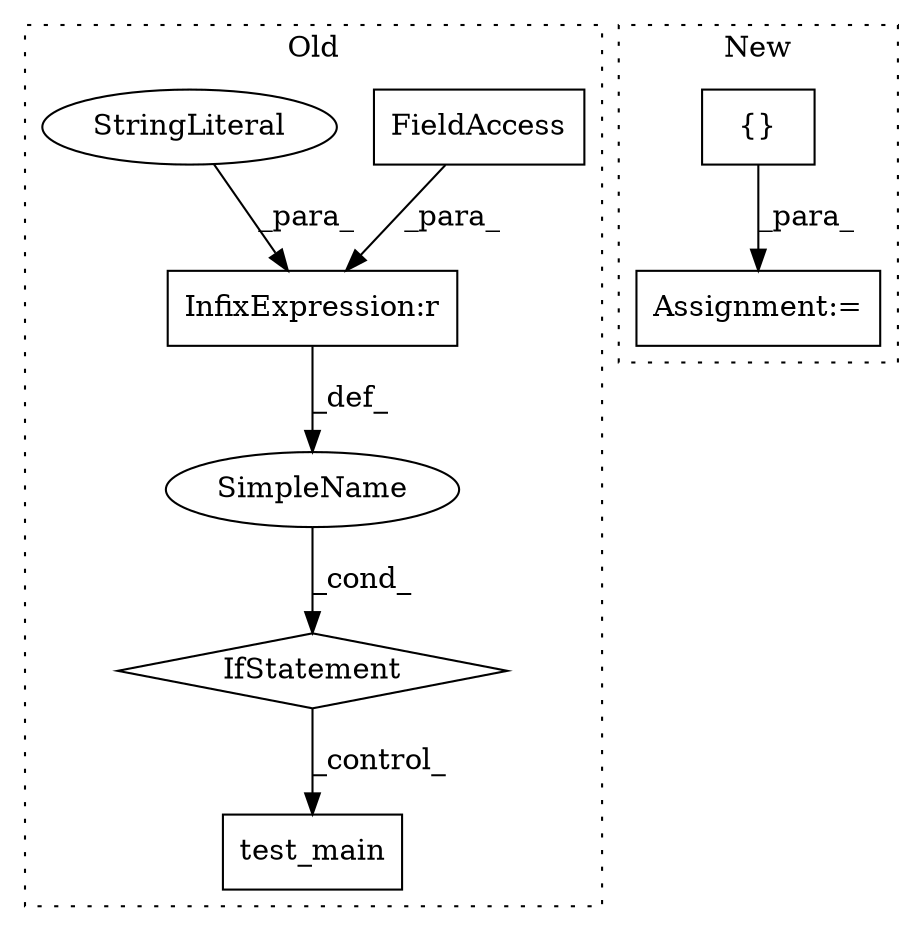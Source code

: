 digraph G {
subgraph cluster0 {
1 [label="test_main" a="32" s="1083" l="11" shape="box"];
3 [label="InfixExpression:r" a="27" s="1051" l="4" shape="box"];
4 [label="FieldAccess" a="22" s="1043" l="8" shape="box"];
5 [label="SimpleName" a="42" s="" l="" shape="ellipse"];
6 [label="IfStatement" a="25" s="1039,1065" l="4,2" shape="diamond"];
7 [label="StringLiteral" a="45" s="1055" l="10" shape="ellipse"];
label = "Old";
style="dotted";
}
subgraph cluster1 {
2 [label="{}" a="4" s="1057,1122" l="1,1" shape="box"];
8 [label="Assignment:=" a="7" s="1046" l="2" shape="box"];
label = "New";
style="dotted";
}
2 -> 8 [label="_para_"];
3 -> 5 [label="_def_"];
4 -> 3 [label="_para_"];
5 -> 6 [label="_cond_"];
6 -> 1 [label="_control_"];
7 -> 3 [label="_para_"];
}
